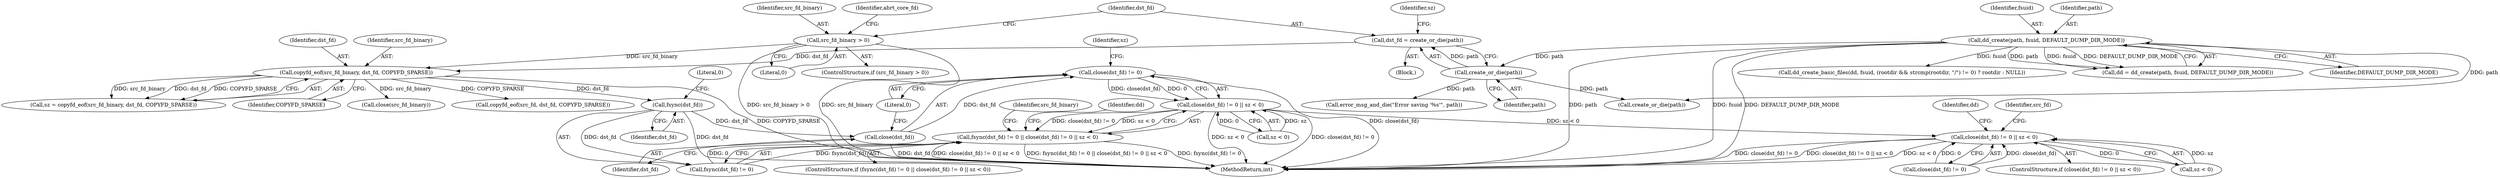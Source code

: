 digraph "0_abrt_4f2c1ddd3e3b81d2d5146b883115371f1cada9f9@API" {
"1000883" [label="(Call,close(dst_fd) != 0)"];
"1000884" [label="(Call,close(dst_fd))"];
"1000879" [label="(Call,fsync(dst_fd))"];
"1000872" [label="(Call,copyfd_eof(src_fd_binary, dst_fd, COPYFD_SPARSE))"];
"1000860" [label="(Call,src_fd_binary > 0)"];
"1000865" [label="(Call,dst_fd = create_or_die(path))"];
"1000867" [label="(Call,create_or_die(path))"];
"1000618" [label="(Call,dd_create(path, fsuid, DEFAULT_DUMP_DIR_MODE))"];
"1000882" [label="(Call,close(dst_fd) != 0 || sz < 0)"];
"1000877" [label="(Call,fsync(dst_fd) != 0 || close(dst_fd) != 0 || sz < 0)"];
"1001029" [label="(Call,close(dst_fd) != 0 || sz < 0)"];
"1000881" [label="(Literal,0)"];
"1000882" [label="(Call,close(dst_fd) != 0 || sz < 0)"];
"1000618" [label="(Call,dd_create(path, fsuid, DEFAULT_DUMP_DIR_MODE))"];
"1000630" [label="(Call,dd_create_basic_files(dd, fsuid, (rootdir && strcmp(rootdir, \"/\") != 0) ? rootdir : NULL))"];
"1000896" [label="(Call,close(src_fd_binary))"];
"1001039" [label="(Identifier,dd)"];
"1000885" [label="(Identifier,dst_fd)"];
"1000878" [label="(Call,fsync(dst_fd) != 0)"];
"1000892" [label="(Identifier,dd)"];
"1000616" [label="(Call,dd = dd_create(path, fsuid, DEFAULT_DUMP_DIR_MODE))"];
"1000886" [label="(Literal,0)"];
"1000873" [label="(Identifier,src_fd_binary)"];
"1000863" [label="(Block,)"];
"1000884" [label="(Call,close(dst_fd))"];
"1001034" [label="(Call,sz < 0)"];
"1000859" [label="(ControlStructure,if (src_fd_binary > 0))"];
"1001029" [label="(Call,close(dst_fd) != 0 || sz < 0)"];
"1001044" [label="(Identifier,src_fd)"];
"1000621" [label="(Identifier,DEFAULT_DUMP_DIR_MODE)"];
"1000887" [label="(Call,sz < 0)"];
"1001030" [label="(Call,close(dst_fd) != 0)"];
"1000871" [label="(Identifier,sz)"];
"1000888" [label="(Identifier,sz)"];
"1000867" [label="(Call,create_or_die(path))"];
"1000619" [label="(Identifier,path)"];
"1000620" [label="(Identifier,fsuid)"];
"1000872" [label="(Call,copyfd_eof(src_fd_binary, dst_fd, COPYFD_SPARSE))"];
"1000900" [label="(Identifier,abrt_core_fd)"];
"1000874" [label="(Identifier,dst_fd)"];
"1001028" [label="(ControlStructure,if (close(dst_fd) != 0 || sz < 0))"];
"1001024" [label="(Call,copyfd_eof(src_fd, dst_fd, COPYFD_SPARSE))"];
"1000862" [label="(Literal,0)"];
"1000879" [label="(Call,fsync(dst_fd))"];
"1000870" [label="(Call,sz = copyfd_eof(src_fd_binary, dst_fd, COPYFD_SPARSE))"];
"1000860" [label="(Call,src_fd_binary > 0)"];
"1000893" [label="(Call,error_msg_and_die(\"Error saving '%s'\", path))"];
"1001180" [label="(MethodReturn,int)"];
"1000868" [label="(Identifier,path)"];
"1000880" [label="(Identifier,dst_fd)"];
"1000865" [label="(Call,dst_fd = create_or_die(path))"];
"1000901" [label="(Call,create_or_die(path))"];
"1000861" [label="(Identifier,src_fd_binary)"];
"1000877" [label="(Call,fsync(dst_fd) != 0 || close(dst_fd) != 0 || sz < 0)"];
"1000876" [label="(ControlStructure,if (fsync(dst_fd) != 0 || close(dst_fd) != 0 || sz < 0))"];
"1000897" [label="(Identifier,src_fd_binary)"];
"1000866" [label="(Identifier,dst_fd)"];
"1000883" [label="(Call,close(dst_fd) != 0)"];
"1000875" [label="(Identifier,COPYFD_SPARSE)"];
"1000883" -> "1000882"  [label="AST: "];
"1000883" -> "1000886"  [label="CFG: "];
"1000884" -> "1000883"  [label="AST: "];
"1000886" -> "1000883"  [label="AST: "];
"1000888" -> "1000883"  [label="CFG: "];
"1000882" -> "1000883"  [label="CFG: "];
"1000883" -> "1001180"  [label="DDG: close(dst_fd)"];
"1000883" -> "1000882"  [label="DDG: close(dst_fd)"];
"1000883" -> "1000882"  [label="DDG: 0"];
"1000884" -> "1000883"  [label="DDG: dst_fd"];
"1000884" -> "1000885"  [label="CFG: "];
"1000885" -> "1000884"  [label="AST: "];
"1000886" -> "1000884"  [label="CFG: "];
"1000884" -> "1001180"  [label="DDG: dst_fd"];
"1000879" -> "1000884"  [label="DDG: dst_fd"];
"1000879" -> "1000878"  [label="AST: "];
"1000879" -> "1000880"  [label="CFG: "];
"1000880" -> "1000879"  [label="AST: "];
"1000881" -> "1000879"  [label="CFG: "];
"1000879" -> "1001180"  [label="DDG: dst_fd"];
"1000879" -> "1000878"  [label="DDG: dst_fd"];
"1000872" -> "1000879"  [label="DDG: dst_fd"];
"1000872" -> "1000870"  [label="AST: "];
"1000872" -> "1000875"  [label="CFG: "];
"1000873" -> "1000872"  [label="AST: "];
"1000874" -> "1000872"  [label="AST: "];
"1000875" -> "1000872"  [label="AST: "];
"1000870" -> "1000872"  [label="CFG: "];
"1000872" -> "1001180"  [label="DDG: COPYFD_SPARSE"];
"1000872" -> "1000870"  [label="DDG: src_fd_binary"];
"1000872" -> "1000870"  [label="DDG: dst_fd"];
"1000872" -> "1000870"  [label="DDG: COPYFD_SPARSE"];
"1000860" -> "1000872"  [label="DDG: src_fd_binary"];
"1000865" -> "1000872"  [label="DDG: dst_fd"];
"1000872" -> "1000896"  [label="DDG: src_fd_binary"];
"1000872" -> "1001024"  [label="DDG: COPYFD_SPARSE"];
"1000860" -> "1000859"  [label="AST: "];
"1000860" -> "1000862"  [label="CFG: "];
"1000861" -> "1000860"  [label="AST: "];
"1000862" -> "1000860"  [label="AST: "];
"1000866" -> "1000860"  [label="CFG: "];
"1000900" -> "1000860"  [label="CFG: "];
"1000860" -> "1001180"  [label="DDG: src_fd_binary > 0"];
"1000860" -> "1001180"  [label="DDG: src_fd_binary"];
"1000865" -> "1000863"  [label="AST: "];
"1000865" -> "1000867"  [label="CFG: "];
"1000866" -> "1000865"  [label="AST: "];
"1000867" -> "1000865"  [label="AST: "];
"1000871" -> "1000865"  [label="CFG: "];
"1000867" -> "1000865"  [label="DDG: path"];
"1000867" -> "1000868"  [label="CFG: "];
"1000868" -> "1000867"  [label="AST: "];
"1000618" -> "1000867"  [label="DDG: path"];
"1000867" -> "1000893"  [label="DDG: path"];
"1000867" -> "1000901"  [label="DDG: path"];
"1000618" -> "1000616"  [label="AST: "];
"1000618" -> "1000621"  [label="CFG: "];
"1000619" -> "1000618"  [label="AST: "];
"1000620" -> "1000618"  [label="AST: "];
"1000621" -> "1000618"  [label="AST: "];
"1000616" -> "1000618"  [label="CFG: "];
"1000618" -> "1001180"  [label="DDG: DEFAULT_DUMP_DIR_MODE"];
"1000618" -> "1001180"  [label="DDG: path"];
"1000618" -> "1001180"  [label="DDG: fsuid"];
"1000618" -> "1000616"  [label="DDG: path"];
"1000618" -> "1000616"  [label="DDG: fsuid"];
"1000618" -> "1000616"  [label="DDG: DEFAULT_DUMP_DIR_MODE"];
"1000618" -> "1000630"  [label="DDG: fsuid"];
"1000618" -> "1000901"  [label="DDG: path"];
"1000882" -> "1000877"  [label="AST: "];
"1000882" -> "1000887"  [label="CFG: "];
"1000887" -> "1000882"  [label="AST: "];
"1000877" -> "1000882"  [label="CFG: "];
"1000882" -> "1001180"  [label="DDG: close(dst_fd) != 0"];
"1000882" -> "1001180"  [label="DDG: sz < 0"];
"1000882" -> "1000877"  [label="DDG: close(dst_fd) != 0"];
"1000882" -> "1000877"  [label="DDG: sz < 0"];
"1000887" -> "1000882"  [label="DDG: sz"];
"1000887" -> "1000882"  [label="DDG: 0"];
"1000882" -> "1001029"  [label="DDG: sz < 0"];
"1000877" -> "1000876"  [label="AST: "];
"1000877" -> "1000878"  [label="CFG: "];
"1000878" -> "1000877"  [label="AST: "];
"1000892" -> "1000877"  [label="CFG: "];
"1000897" -> "1000877"  [label="CFG: "];
"1000877" -> "1001180"  [label="DDG: fsync(dst_fd) != 0"];
"1000877" -> "1001180"  [label="DDG: close(dst_fd) != 0 || sz < 0"];
"1000877" -> "1001180"  [label="DDG: fsync(dst_fd) != 0 || close(dst_fd) != 0 || sz < 0"];
"1000878" -> "1000877"  [label="DDG: fsync(dst_fd)"];
"1000878" -> "1000877"  [label="DDG: 0"];
"1001029" -> "1001028"  [label="AST: "];
"1001029" -> "1001030"  [label="CFG: "];
"1001029" -> "1001034"  [label="CFG: "];
"1001030" -> "1001029"  [label="AST: "];
"1001034" -> "1001029"  [label="AST: "];
"1001039" -> "1001029"  [label="CFG: "];
"1001044" -> "1001029"  [label="CFG: "];
"1001029" -> "1001180"  [label="DDG: close(dst_fd) != 0"];
"1001029" -> "1001180"  [label="DDG: close(dst_fd) != 0 || sz < 0"];
"1001029" -> "1001180"  [label="DDG: sz < 0"];
"1001030" -> "1001029"  [label="DDG: close(dst_fd)"];
"1001030" -> "1001029"  [label="DDG: 0"];
"1001034" -> "1001029"  [label="DDG: sz"];
"1001034" -> "1001029"  [label="DDG: 0"];
}

